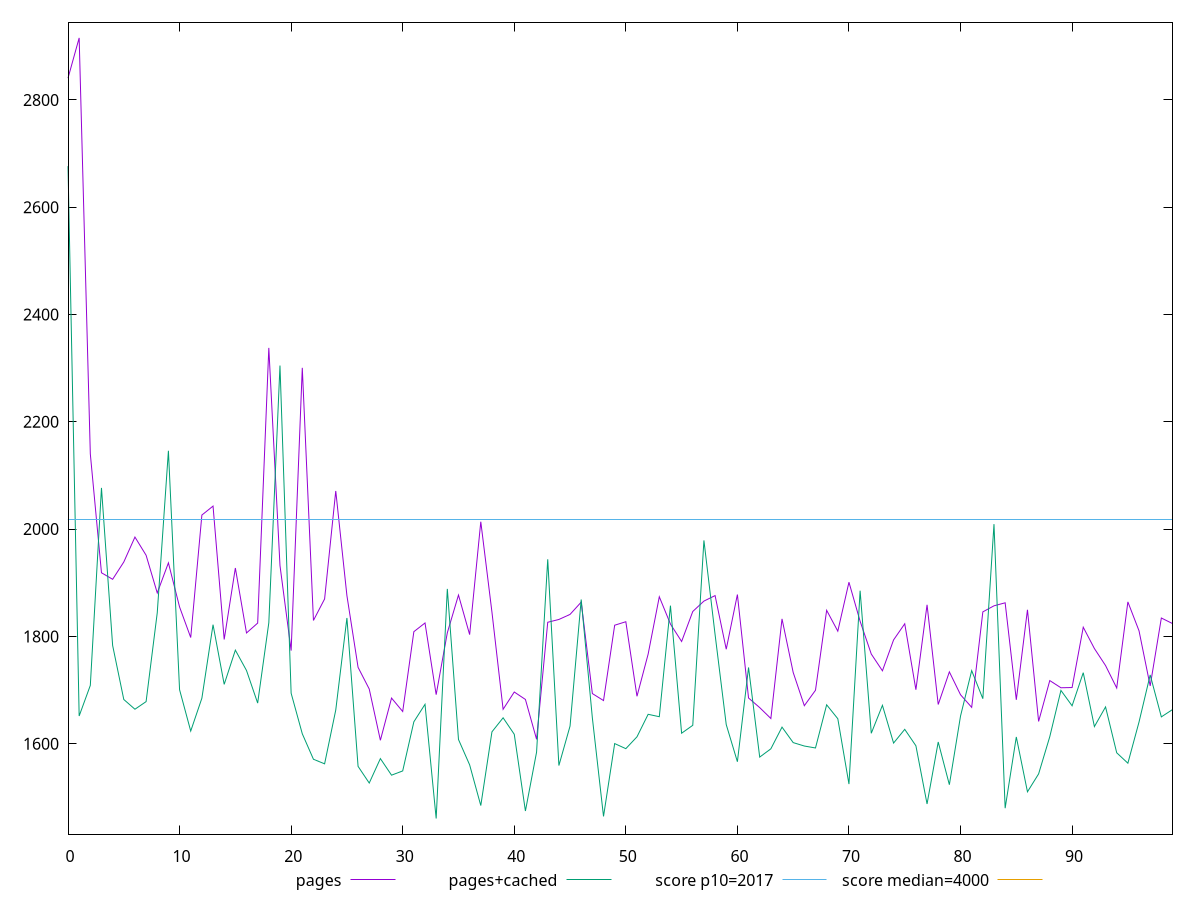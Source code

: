 reset

$pages <<EOF
0 2840.5159999999983
1 2915.527999999997
2 2140.111999999996
3 1918.6000000000013
4 1906.4160000000031
5 1938.6360000000009
6 1985.132
7 1951.2479999999998
8 1881.0440000000008
9 1937.080000000001
10 1854.8240000000005
11 1797.8960000000022
12 2026.2200000000018
13 2042.8960000000006
14 1794.2400000000011
15 1927.4959999999994
16 1806.4080000000013
17 1824.8200000000033
18 2337.715999999995
19 1932.1480000000001
20 1773.532000000001
21 2300.5519999999965
22 1829.744000000002
23 1869.8200000000027
24 2071.0799999999995
25 1876.0319999999997
26 1742.3720000000023
27 1701.9400000000016
28 1606.404000000001
29 1685.0599999999997
30 1660.024000000002
31 1808.8080000000018
32 1825.0360000000026
33 1691.448000000003
34 1806.7720000000006
35 1877.0680000000027
36 1803.3320000000015
37 2013.7320000000022
38 1845.1240000000003
39 1664.1119999999994
40 1696.3400000000001
41 1682.4880000000023
42 1608.1760000000006
43 1826.348000000003
44 1831.5640000000026
45 1841.0240000000015
46 1863.8880000000015
47 1693.468000000002
48 1680.4240000000036
49 1820.8360000000014
50 1827.3520000000028
51 1688.4040000000023
52 1767.024000000002
53 1873.8520000000024
54 1822.992000000001
55 1790.5240000000024
56 1846.420000000002
57 1865.8240000000021
58 1876.0759999999996
59 1776.1200000000024
60 1878.032
61 1685.2040000000036
62 1667.2800000000016
63 1646.952000000002
64 1832.656000000003
65 1732.876000000003
66 1670.852000000002
67 1699.6320000000017
68 1848.628000000002
69 1809.7640000000008
70 1901.024000000003
71 1828.2520000000015
72 1767.1480000000022
73 1735.872
74 1793.4720000000011
75 1823.536000000001
76 1700.5920000000015
77 1858.8719999999998
78 1673.0800000000013
79 1733.8840000000014
80 1691.2880000000039
81 1667.7680000000014
82 1845.704000000003
83 1857.012000000001
84 1862.628000000001
85 1681.8440000000019
86 1849.6280000000002
87 1641.5200000000018
88 1717.6720000000007
89 1704.2720000000022
90 1704.7040000000015
91 1817.1080000000031
92 1777.3520000000024
93 1745.636000000002
94 1703.8120000000008
95 1864.3040000000021
96 1810.4040000000027
97 1707.6560000000013
98 1834.2840000000015
99 1823.952000000002
EOF

$pagesCached <<EOF
0 2676.5119999999997
1 1651.6560000000018
2 1708.672000000001
3 2076.8120000000035
4 1783.1920000000005
5 1682.4360000000013
6 1664.264000000001
7 1678.4240000000016
8 1844.0399999999995
9 2145.9799999999987
10 1700.644000000002
11 1623.5560000000016
12 1684.8480000000013
13 1821.8400000000026
14 1710.5880000000013
15 1774.420000000002
16 1736.436000000001
17 1675.6920000000018
18 1825.4800000000027
19 2304.7839999999956
20 1694.1560000000009
21 1618.5280000000016
22 1571.0040000000015
23 1562.4840000000002
24 1662.7840000000017
25 1834.3719999999996
26 1557.768
27 1526.6760000000013
28 1572.252
29 1541.3519999999996
30 1549.280000000003
31 1640.820000000001
32 1673.4120000000003
33 1460.5519999999988
34 1888.5720000000008
35 1607.8560000000007
36 1560.5760000000002
37 1484.7000000000003
38 1622.1160000000018
39 1648.2880000000014
40 1617.5840000000005
41 1474.5560000000019
42 1584.2880000000007
43 1943.684000000001
44 1559.2920000000001
45 1632.8920000000023
46 1868.7200000000016
47 1648.1560000000015
48 1464.4560000000004
49 1600.2560000000017
50 1590.748000000001
51 1612.8560000000027
52 1654.7880000000023
53 1650.3240000000017
54 1857.368000000003
55 1619.5439999999999
56 1634.2680000000016
57 1978.9280000000008
58 1803.5080000000028
59 1635.6199999999994
60 1566.4000000000024
61 1742.112000000002
62 1575.0439999999999
63 1590.4840000000017
64 1630.904000000002
65 1602.052000000001
66 1595.6720000000023
67 1592.0439999999994
68 1672.4880000000016
69 1646.5640000000008
70 1524.7440000000022
71 1885.224
72 1619.4080000000022
73 1671.5400000000016
74 1601.1960000000004
75 1626.7720000000027
76 1596.1559999999993
77 1487.711999999999
78 1603.1800000000005
79 1523.560000000001
80 1651.5159999999994
81 1736.2400000000039
82 1683.8880000000004
83 2009.2720000000002
84 1479.799999999999
85 1612.5560000000005
86 1510.34
87 1543.7320000000016
88 1613.0600000000013
89 1699.3280000000004
90 1670.6840000000013
91 1732.356000000002
92 1631.8960000000009
93 1668.5279999999996
94 1583.0840000000005
95 1563.6680000000001
96 1640.4360000000006
97 1728.176000000001
98 1649.9800000000007
99 1663.6320000000012
EOF

set key outside below
set xrange [0:99]
set yrange [1431.4524799999988:2944.627519999997]
set trange [1431.4524799999988:2944.627519999997]
set terminal svg size 640, 520 enhanced background rgb 'white'
set output "report_00026_2021-02-22T21:38:55.199Z/mainthread-work-breakdown/comparison/line/0_vs_1.svg"

plot $pages title "pages" with line, \
     $pagesCached title "pages+cached" with line, \
     2017 title "score p10=2017", \
     4000 title "score median=4000"

reset
